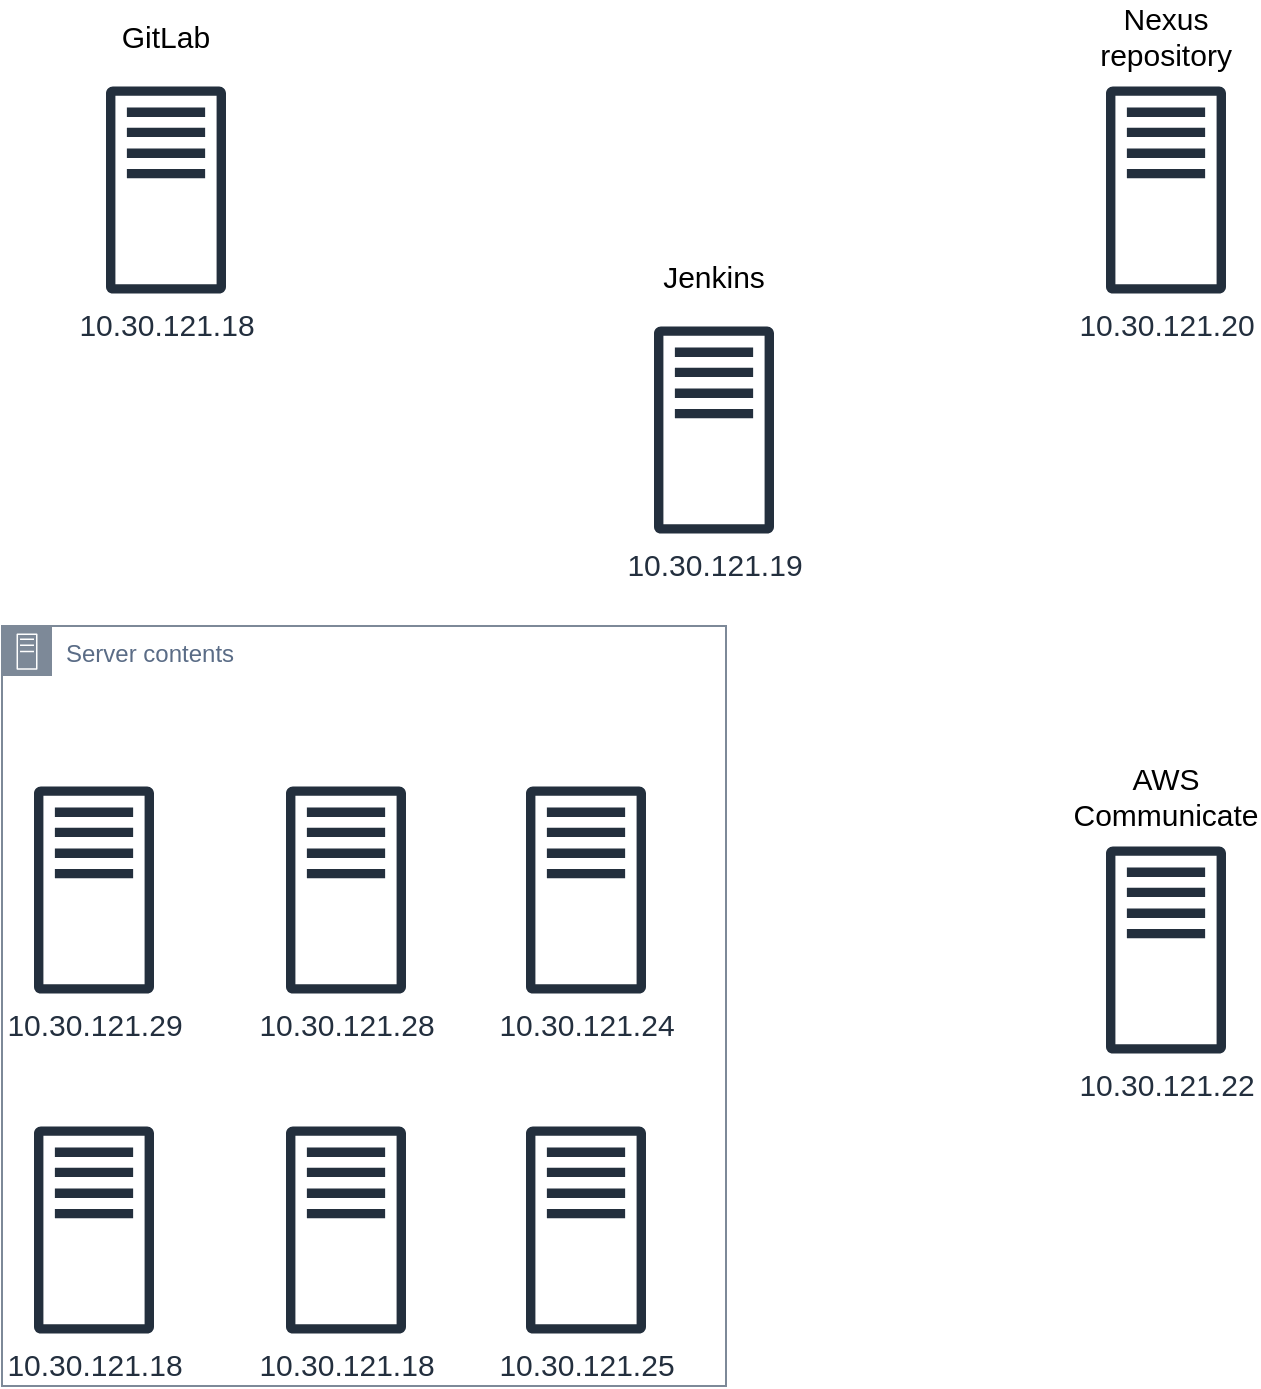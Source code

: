 <mxfile version="27.1.4">
  <diagram name="Trang-1" id="-xY9iWIBnSZKWelSnB7h">
    <mxGraphModel dx="976" dy="671" grid="1" gridSize="10" guides="1" tooltips="1" connect="1" arrows="1" fold="1" page="1" pageScale="1" pageWidth="827" pageHeight="1169" math="0" shadow="0">
      <root>
        <mxCell id="0" />
        <mxCell id="1" parent="0" />
        <mxCell id="OG8OPvFPvBwY5nTYk2t3-2" value="10.30.121.20" style="sketch=0;outlineConnect=0;fontColor=#232F3E;gradientColor=none;fillColor=#232F3D;strokeColor=none;dashed=0;verticalLabelPosition=bottom;verticalAlign=top;align=center;html=1;fontSize=15;fontStyle=0;aspect=fixed;pointerEvents=1;shape=mxgraph.aws4.traditional_server;" vertex="1" parent="1">
          <mxGeometry x="580" y="60" width="60" height="104" as="geometry" />
        </mxCell>
        <mxCell id="OG8OPvFPvBwY5nTYk2t3-4" value="Server contents" style="points=[[0,0],[0.25,0],[0.5,0],[0.75,0],[1,0],[1,0.25],[1,0.5],[1,0.75],[1,1],[0.75,1],[0.5,1],[0.25,1],[0,1],[0,0.75],[0,0.5],[0,0.25]];outlineConnect=0;gradientColor=none;html=1;whiteSpace=wrap;fontSize=12;fontStyle=0;container=1;pointerEvents=0;collapsible=0;recursiveResize=0;shape=mxgraph.aws4.group;grIcon=mxgraph.aws4.group_on_premise;strokeColor=#7D8998;fillColor=none;verticalAlign=top;align=left;spacingLeft=30;fontColor=#5A6C86;dashed=0;" vertex="1" parent="1">
          <mxGeometry x="28" y="330" width="362" height="380" as="geometry" />
        </mxCell>
        <mxCell id="OG8OPvFPvBwY5nTYk2t3-13" value="10.30.121.18" style="sketch=0;outlineConnect=0;fontColor=#232F3E;gradientColor=none;fillColor=#232F3D;strokeColor=none;dashed=0;verticalLabelPosition=bottom;verticalAlign=top;align=center;html=1;fontSize=15;fontStyle=0;aspect=fixed;pointerEvents=1;shape=mxgraph.aws4.traditional_server;" vertex="1" parent="OG8OPvFPvBwY5nTYk2t3-4">
          <mxGeometry x="16" y="250" width="60" height="104" as="geometry" />
        </mxCell>
        <mxCell id="OG8OPvFPvBwY5nTYk2t3-14" value="10.30.121.29" style="sketch=0;outlineConnect=0;fontColor=#232F3E;gradientColor=none;fillColor=#232F3D;strokeColor=none;dashed=0;verticalLabelPosition=bottom;verticalAlign=top;align=center;html=1;fontSize=15;fontStyle=0;aspect=fixed;pointerEvents=1;shape=mxgraph.aws4.traditional_server;" vertex="1" parent="OG8OPvFPvBwY5nTYk2t3-4">
          <mxGeometry x="16" y="80" width="60" height="104" as="geometry" />
        </mxCell>
        <mxCell id="OG8OPvFPvBwY5nTYk2t3-15" value="10.30.121.25" style="sketch=0;outlineConnect=0;fontColor=#232F3E;gradientColor=none;fillColor=#232F3D;strokeColor=none;dashed=0;verticalLabelPosition=bottom;verticalAlign=top;align=center;html=1;fontSize=15;fontStyle=0;aspect=fixed;pointerEvents=1;shape=mxgraph.aws4.traditional_server;" vertex="1" parent="OG8OPvFPvBwY5nTYk2t3-4">
          <mxGeometry x="262" y="250" width="60" height="104" as="geometry" />
        </mxCell>
        <mxCell id="OG8OPvFPvBwY5nTYk2t3-16" value="10.30.121.24" style="sketch=0;outlineConnect=0;fontColor=#232F3E;gradientColor=none;fillColor=#232F3D;strokeColor=none;dashed=0;verticalLabelPosition=bottom;verticalAlign=top;align=center;html=1;fontSize=15;fontStyle=0;aspect=fixed;pointerEvents=1;shape=mxgraph.aws4.traditional_server;" vertex="1" parent="OG8OPvFPvBwY5nTYk2t3-4">
          <mxGeometry x="262" y="80" width="60" height="104" as="geometry" />
        </mxCell>
        <mxCell id="OG8OPvFPvBwY5nTYk2t3-18" value="10.30.121.28" style="sketch=0;outlineConnect=0;fontColor=#232F3E;gradientColor=none;fillColor=#232F3D;strokeColor=none;dashed=0;verticalLabelPosition=bottom;verticalAlign=top;align=center;html=1;fontSize=15;fontStyle=0;aspect=fixed;pointerEvents=1;shape=mxgraph.aws4.traditional_server;" vertex="1" parent="OG8OPvFPvBwY5nTYk2t3-4">
          <mxGeometry x="142" y="80" width="60" height="104" as="geometry" />
        </mxCell>
        <mxCell id="OG8OPvFPvBwY5nTYk2t3-19" value="10.30.121.18" style="sketch=0;outlineConnect=0;fontColor=#232F3E;gradientColor=none;fillColor=#232F3D;strokeColor=none;dashed=0;verticalLabelPosition=bottom;verticalAlign=top;align=center;html=1;fontSize=15;fontStyle=0;aspect=fixed;pointerEvents=1;shape=mxgraph.aws4.traditional_server;" vertex="1" parent="OG8OPvFPvBwY5nTYk2t3-4">
          <mxGeometry x="142" y="250" width="60" height="104" as="geometry" />
        </mxCell>
        <mxCell id="OG8OPvFPvBwY5nTYk2t3-6" value="10.30.121.18" style="sketch=0;outlineConnect=0;fontColor=#232F3E;gradientColor=none;fillColor=#232F3D;strokeColor=none;dashed=0;verticalLabelPosition=bottom;verticalAlign=top;align=center;html=1;fontSize=15;fontStyle=0;aspect=fixed;pointerEvents=1;shape=mxgraph.aws4.traditional_server;" vertex="1" parent="1">
          <mxGeometry x="80" y="60" width="60" height="104" as="geometry" />
        </mxCell>
        <mxCell id="OG8OPvFPvBwY5nTYk2t3-7" value="10.30.121.19" style="sketch=0;outlineConnect=0;fontColor=#232F3E;gradientColor=none;fillColor=#232F3D;strokeColor=none;dashed=0;verticalLabelPosition=bottom;verticalAlign=top;align=center;html=1;fontSize=15;fontStyle=0;aspect=fixed;pointerEvents=1;shape=mxgraph.aws4.traditional_server;" vertex="1" parent="1">
          <mxGeometry x="354" y="180" width="60" height="104" as="geometry" />
        </mxCell>
        <mxCell id="OG8OPvFPvBwY5nTYk2t3-8" value="10.30.121.22" style="sketch=0;outlineConnect=0;fontColor=#232F3E;gradientColor=none;fillColor=#232F3D;strokeColor=none;dashed=0;verticalLabelPosition=bottom;verticalAlign=top;align=center;html=1;fontSize=15;fontStyle=0;aspect=fixed;pointerEvents=1;shape=mxgraph.aws4.traditional_server;" vertex="1" parent="1">
          <mxGeometry x="580" y="440" width="60" height="104" as="geometry" />
        </mxCell>
        <mxCell id="OG8OPvFPvBwY5nTYk2t3-10" value="GitLab" style="text;html=1;align=center;verticalAlign=middle;whiteSpace=wrap;rounded=0;fontSize=15;" vertex="1" parent="1">
          <mxGeometry x="80" y="20" width="60" height="30" as="geometry" />
        </mxCell>
        <mxCell id="OG8OPvFPvBwY5nTYk2t3-11" value="Jenkins" style="text;html=1;align=center;verticalAlign=middle;whiteSpace=wrap;rounded=0;fontSize=15;" vertex="1" parent="1">
          <mxGeometry x="354" y="140" width="60" height="30" as="geometry" />
        </mxCell>
        <mxCell id="OG8OPvFPvBwY5nTYk2t3-12" value="Nexus repository" style="text;html=1;align=center;verticalAlign=middle;whiteSpace=wrap;rounded=0;fontSize=15;" vertex="1" parent="1">
          <mxGeometry x="580" y="20" width="60" height="30" as="geometry" />
        </mxCell>
        <mxCell id="OG8OPvFPvBwY5nTYk2t3-17" value="AWS Communicate" style="text;html=1;align=center;verticalAlign=middle;whiteSpace=wrap;rounded=0;fontSize=15;" vertex="1" parent="1">
          <mxGeometry x="580" y="400" width="60" height="30" as="geometry" />
        </mxCell>
      </root>
    </mxGraphModel>
  </diagram>
</mxfile>
